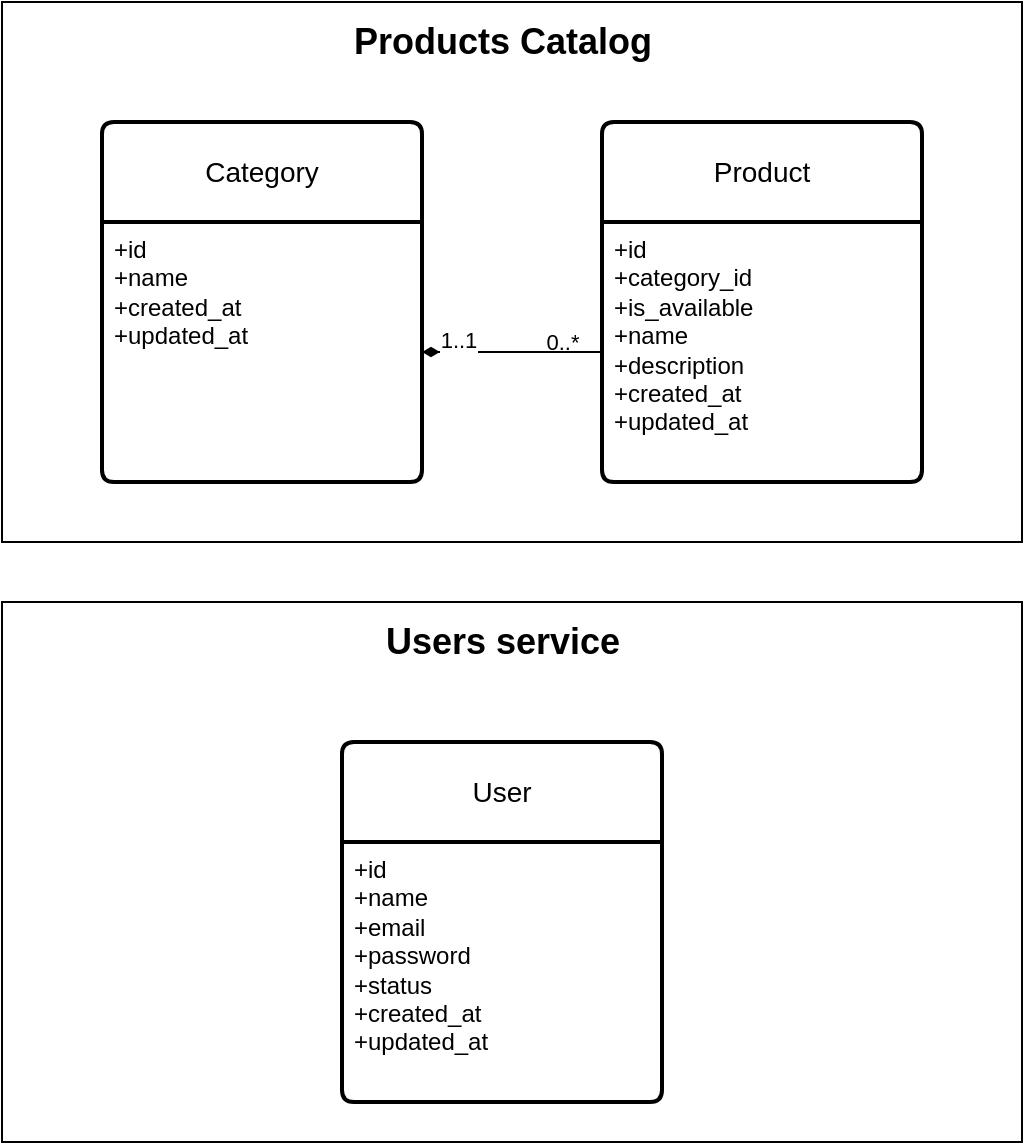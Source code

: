 <mxfile version="27.0.5">
  <diagram name="Page-1" id="Oh6NkAZ1T_bWOPgk7Vpn">
    <mxGraphModel dx="1426" dy="819" grid="1" gridSize="10" guides="1" tooltips="1" connect="1" arrows="1" fold="1" page="1" pageScale="1" pageWidth="850" pageHeight="1100" math="0" shadow="0">
      <root>
        <mxCell id="0" />
        <mxCell id="1" parent="0" />
        <mxCell id="jt6wUPw65jqT-OyrpUs2-2" value="" style="rounded=0;whiteSpace=wrap;html=1;" parent="1" vertex="1">
          <mxGeometry x="80" y="20" width="510" height="270" as="geometry" />
        </mxCell>
        <mxCell id="bNnh8dUSCuRFfiPYBDCW-1" value="Product" style="swimlane;childLayout=stackLayout;horizontal=1;startSize=50;horizontalStack=0;rounded=1;fontSize=14;fontStyle=0;strokeWidth=2;resizeParent=0;resizeLast=1;shadow=0;dashed=0;align=center;arcSize=4;whiteSpace=wrap;html=1;" parent="1" vertex="1">
          <mxGeometry x="380" y="80" width="160" height="180" as="geometry" />
        </mxCell>
        <mxCell id="bNnh8dUSCuRFfiPYBDCW-2" value="+id&lt;div&gt;+category_id&lt;br&gt;+is_available&lt;br&gt;+name&lt;br&gt;+description&lt;div&gt;+created_at&lt;/div&gt;&lt;div&gt;+updated_at&lt;/div&gt;&lt;/div&gt;" style="align=left;strokeColor=none;fillColor=none;spacingLeft=4;spacingRight=4;fontSize=12;verticalAlign=top;resizable=0;rotatable=0;part=1;html=1;whiteSpace=wrap;" parent="bNnh8dUSCuRFfiPYBDCW-1" vertex="1">
          <mxGeometry y="50" width="160" height="130" as="geometry" />
        </mxCell>
        <mxCell id="hy9HGPHfDR2CPW-qq6lx-1" value="Category" style="swimlane;childLayout=stackLayout;horizontal=1;startSize=50;horizontalStack=0;rounded=1;fontSize=14;fontStyle=0;strokeWidth=2;resizeParent=0;resizeLast=1;shadow=0;dashed=0;align=center;arcSize=4;whiteSpace=wrap;html=1;" parent="1" vertex="1">
          <mxGeometry x="130" y="80" width="160" height="180" as="geometry" />
        </mxCell>
        <mxCell id="hy9HGPHfDR2CPW-qq6lx-2" value="+id&lt;div&gt;+name&lt;br&gt;&lt;div&gt;+created_at&lt;/div&gt;&lt;div&gt;+updated_at&lt;/div&gt;&lt;/div&gt;" style="align=left;strokeColor=none;fillColor=none;spacingLeft=4;spacingRight=4;fontSize=12;verticalAlign=top;resizable=0;rotatable=0;part=1;html=1;whiteSpace=wrap;" parent="hy9HGPHfDR2CPW-qq6lx-1" vertex="1">
          <mxGeometry y="50" width="160" height="130" as="geometry" />
        </mxCell>
        <mxCell id="hy9HGPHfDR2CPW-qq6lx-3" style="edgeStyle=orthogonalEdgeStyle;rounded=0;orthogonalLoop=1;jettySize=auto;html=1;endArrow=none;startFill=0;" parent="1" source="hy9HGPHfDR2CPW-qq6lx-2" target="bNnh8dUSCuRFfiPYBDCW-2" edge="1">
          <mxGeometry relative="1" as="geometry" />
        </mxCell>
        <mxCell id="hy9HGPHfDR2CPW-qq6lx-4" value="0..*" style="edgeLabel;html=1;align=center;verticalAlign=middle;resizable=0;points=[];" parent="hy9HGPHfDR2CPW-qq6lx-3" vertex="1" connectable="0">
          <mxGeometry x="0.444" y="-1" relative="1" as="geometry">
            <mxPoint x="5" y="-6" as="offset" />
          </mxGeometry>
        </mxCell>
        <mxCell id="hy9HGPHfDR2CPW-qq6lx-5" value="" style="edgeStyle=orthogonalEdgeStyle;rounded=0;orthogonalLoop=1;jettySize=auto;html=1;endArrow=diamondThin;startFill=0;startArrow=none;endFill=1;" parent="1" source="bNnh8dUSCuRFfiPYBDCW-2" target="hy9HGPHfDR2CPW-qq6lx-2" edge="1">
          <mxGeometry relative="1" as="geometry" />
        </mxCell>
        <mxCell id="hy9HGPHfDR2CPW-qq6lx-7" value="1..1" style="edgeLabel;html=1;align=center;verticalAlign=middle;resizable=0;points=[];" parent="1" vertex="1" connectable="0">
          <mxGeometry x="319.996" y="190" as="geometry">
            <mxPoint x="-12" y="-1" as="offset" />
          </mxGeometry>
        </mxCell>
        <mxCell id="jt6wUPw65jqT-OyrpUs2-1" value="Products Catalog" style="text;html=1;align=center;verticalAlign=middle;resizable=0;points=[];autosize=1;strokeColor=none;fillColor=none;fontSize=18;fontStyle=1" parent="1" vertex="1">
          <mxGeometry x="250" y="20" width="160" height="40" as="geometry" />
        </mxCell>
        <mxCell id="8Qy_GEnjm2oiMH0DrBhJ-1" value="" style="rounded=0;whiteSpace=wrap;html=1;" vertex="1" parent="1">
          <mxGeometry x="80" y="320" width="510" height="270" as="geometry" />
        </mxCell>
        <mxCell id="8Qy_GEnjm2oiMH0DrBhJ-2" value="User" style="swimlane;childLayout=stackLayout;horizontal=1;startSize=50;horizontalStack=0;rounded=1;fontSize=14;fontStyle=0;strokeWidth=2;resizeParent=0;resizeLast=1;shadow=0;dashed=0;align=center;arcSize=4;whiteSpace=wrap;html=1;" vertex="1" parent="1">
          <mxGeometry x="250" y="390" width="160" height="180" as="geometry" />
        </mxCell>
        <mxCell id="8Qy_GEnjm2oiMH0DrBhJ-3" value="+id&lt;div&gt;+name&lt;br&gt;&lt;div&gt;+email&lt;br&gt;+password&lt;br&gt;+status&lt;br&gt;&lt;div&gt;+created_at&lt;/div&gt;&lt;div&gt;+updated_at&lt;/div&gt;&lt;/div&gt;&lt;/div&gt;" style="align=left;strokeColor=none;fillColor=none;spacingLeft=4;spacingRight=4;fontSize=12;verticalAlign=top;resizable=0;rotatable=0;part=1;html=1;whiteSpace=wrap;" vertex="1" parent="8Qy_GEnjm2oiMH0DrBhJ-2">
          <mxGeometry y="50" width="160" height="130" as="geometry" />
        </mxCell>
        <mxCell id="8Qy_GEnjm2oiMH0DrBhJ-10" value="Users service" style="text;html=1;align=center;verticalAlign=middle;resizable=0;points=[];autosize=1;strokeColor=none;fillColor=none;fontSize=18;fontStyle=1" vertex="1" parent="1">
          <mxGeometry x="265" y="320" width="130" height="40" as="geometry" />
        </mxCell>
      </root>
    </mxGraphModel>
  </diagram>
</mxfile>
